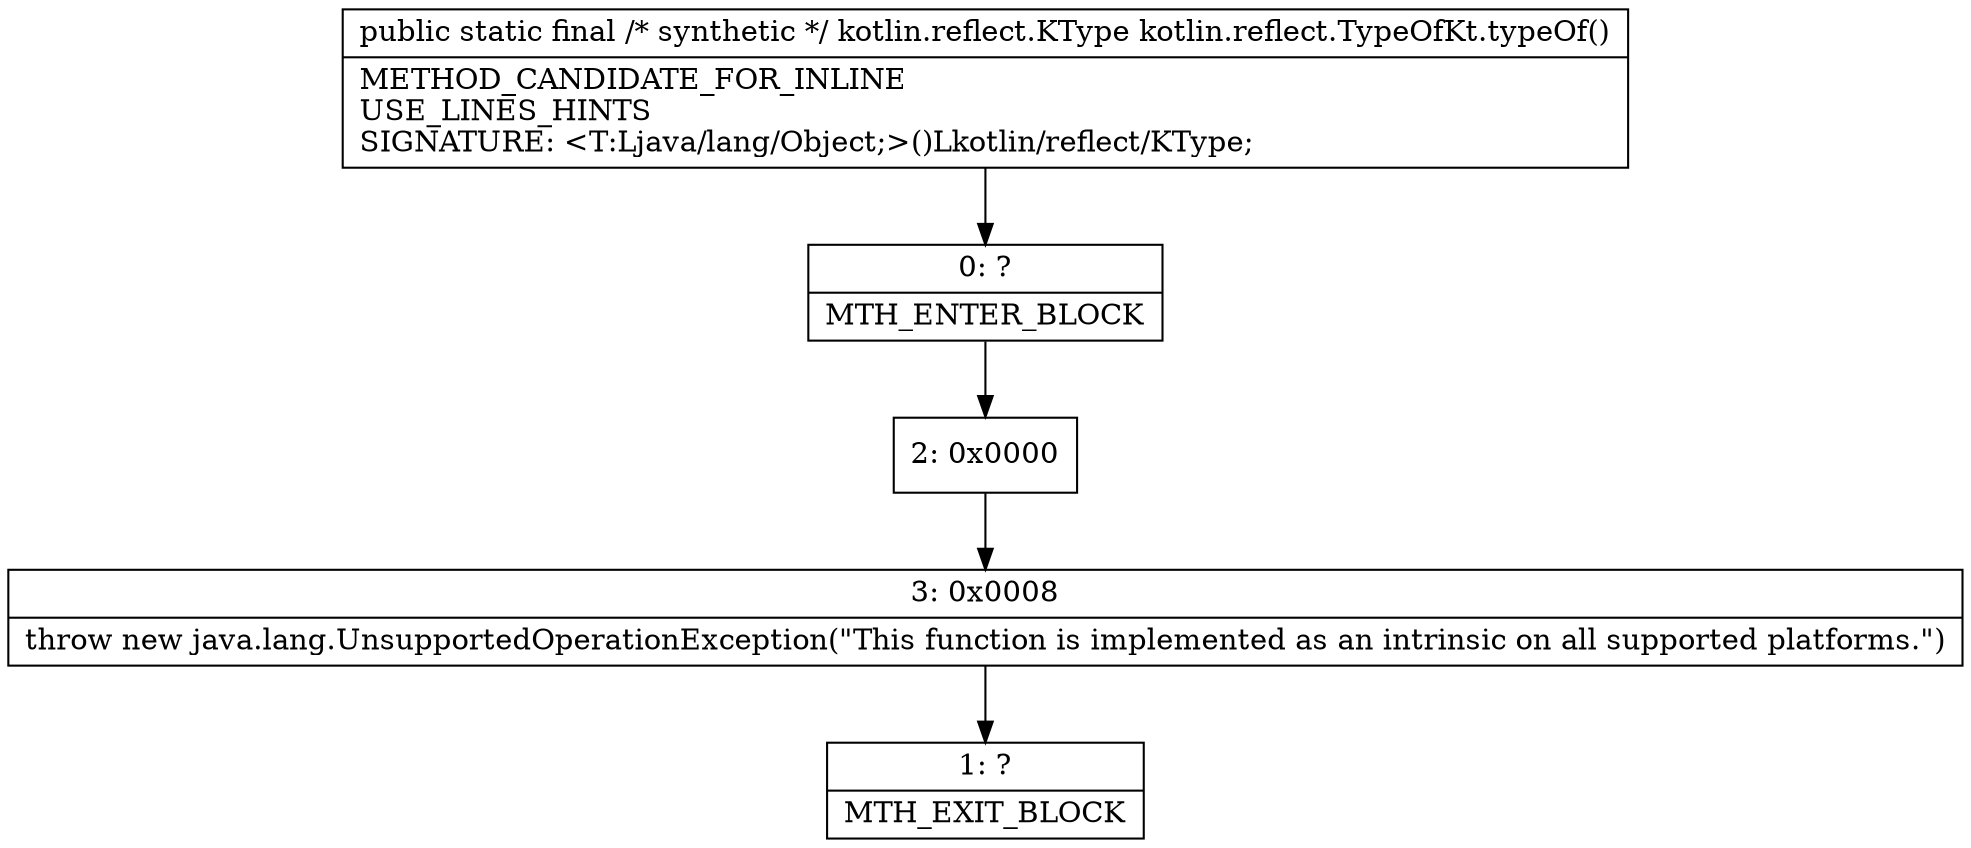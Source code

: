 digraph "CFG forkotlin.reflect.TypeOfKt.typeOf()Lkotlin\/reflect\/KType;" {
Node_0 [shape=record,label="{0\:\ ?|MTH_ENTER_BLOCK\l}"];
Node_2 [shape=record,label="{2\:\ 0x0000}"];
Node_3 [shape=record,label="{3\:\ 0x0008|throw new java.lang.UnsupportedOperationException(\"This function is implemented as an intrinsic on all supported platforms.\")\l}"];
Node_1 [shape=record,label="{1\:\ ?|MTH_EXIT_BLOCK\l}"];
MethodNode[shape=record,label="{public static final \/* synthetic *\/ kotlin.reflect.KType kotlin.reflect.TypeOfKt.typeOf()  | METHOD_CANDIDATE_FOR_INLINE\lUSE_LINES_HINTS\lSIGNATURE: \<T:Ljava\/lang\/Object;\>()Lkotlin\/reflect\/KType;\l}"];
MethodNode -> Node_0;Node_0 -> Node_2;
Node_2 -> Node_3;
Node_3 -> Node_1;
}

